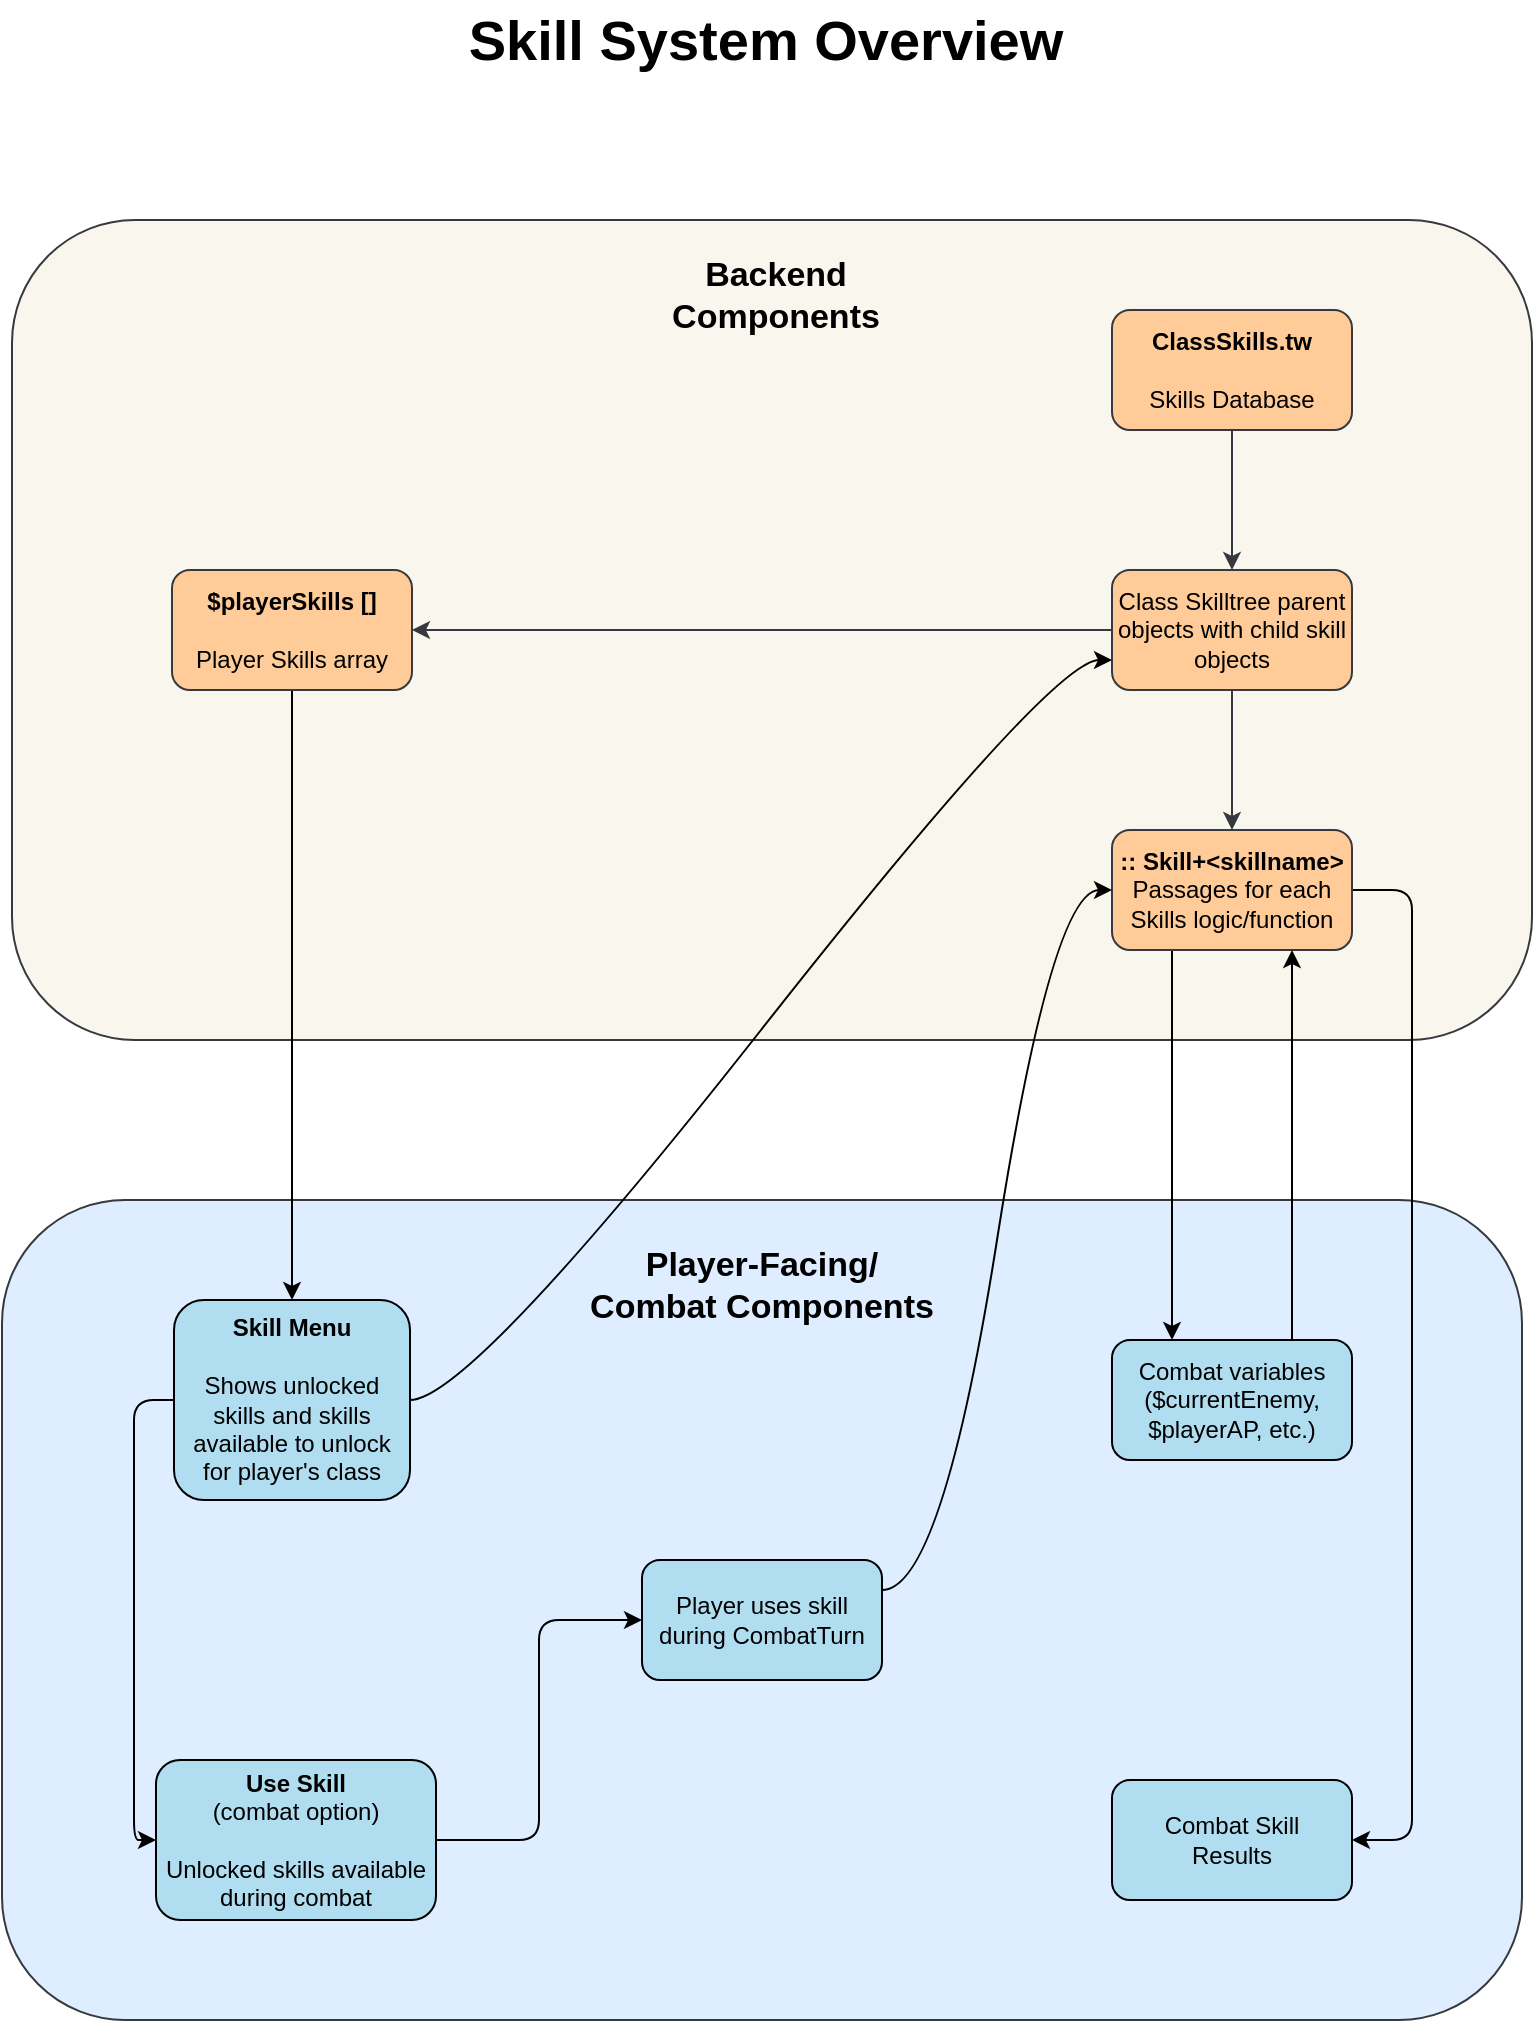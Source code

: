 <mxfile version="23.0.2" type="device">
  <diagram name="Page-1" id="TA_XopPO5sXI1aFnpR3q">
    <mxGraphModel dx="1434" dy="836" grid="1" gridSize="10" guides="1" tooltips="1" connect="1" arrows="1" fold="1" page="1" pageScale="1" pageWidth="850" pageHeight="1100" math="0" shadow="0">
      <root>
        <mxCell id="0" />
        <mxCell id="1" parent="0" />
        <mxCell id="UlYkXJm4JNaiJvEIRhOo-6" value="" style="rounded=1;whiteSpace=wrap;html=1;fillColor=#DEEDFF;strokeColor=#36393d;" vertex="1" parent="1">
          <mxGeometry x="43" y="660" width="760" height="410" as="geometry" />
        </mxCell>
        <mxCell id="UlYkXJm4JNaiJvEIRhOo-5" value="" style="rounded=1;whiteSpace=wrap;html=1;fillColor=#f9f7ed;strokeColor=#36393d;" vertex="1" parent="1">
          <mxGeometry x="48" y="170" width="760" height="410" as="geometry" />
        </mxCell>
        <mxCell id="UlYkXJm4JNaiJvEIRhOo-11" value="" style="edgeStyle=orthogonalEdgeStyle;rounded=0;orthogonalLoop=1;jettySize=auto;html=1;" edge="1" parent="1" source="UlYkXJm4JNaiJvEIRhOo-1" target="UlYkXJm4JNaiJvEIRhOo-10">
          <mxGeometry relative="1" as="geometry" />
        </mxCell>
        <mxCell id="UlYkXJm4JNaiJvEIRhOo-1" value="&lt;b&gt;$playerSkills []&lt;/b&gt;&lt;br&gt;&lt;br&gt;Player Skills array" style="rounded=1;whiteSpace=wrap;html=1;fillColor=#ffcc99;strokeColor=#36393d;" vertex="1" parent="1">
          <mxGeometry x="128" y="345" width="120" height="60" as="geometry" />
        </mxCell>
        <mxCell id="UlYkXJm4JNaiJvEIRhOo-8" value="" style="edgeStyle=orthogonalEdgeStyle;rounded=0;orthogonalLoop=1;jettySize=auto;html=1;fillColor=#f9f7ed;strokeColor=#36393d;" edge="1" parent="1" source="UlYkXJm4JNaiJvEIRhOo-2" target="UlYkXJm4JNaiJvEIRhOo-7">
          <mxGeometry relative="1" as="geometry" />
        </mxCell>
        <mxCell id="UlYkXJm4JNaiJvEIRhOo-2" value="&lt;b&gt;ClassSkills.tw&lt;/b&gt;&lt;br&gt;&lt;br&gt;Skills Database" style="rounded=1;whiteSpace=wrap;html=1;fillColor=#ffcc99;strokeColor=#36393d;" vertex="1" parent="1">
          <mxGeometry x="598" y="215" width="120" height="60" as="geometry" />
        </mxCell>
        <mxCell id="UlYkXJm4JNaiJvEIRhOo-22" style="edgeStyle=orthogonalEdgeStyle;rounded=0;orthogonalLoop=1;jettySize=auto;html=1;exitX=0.25;exitY=1;exitDx=0;exitDy=0;entryX=0.25;entryY=0;entryDx=0;entryDy=0;" edge="1" parent="1" source="UlYkXJm4JNaiJvEIRhOo-3" target="UlYkXJm4JNaiJvEIRhOo-21">
          <mxGeometry relative="1" as="geometry" />
        </mxCell>
        <mxCell id="UlYkXJm4JNaiJvEIRhOo-25" style="edgeStyle=entityRelationEdgeStyle;rounded=1;orthogonalLoop=1;jettySize=auto;html=1;exitX=1;exitY=0.5;exitDx=0;exitDy=0;entryX=1;entryY=0.5;entryDx=0;entryDy=0;curved=0;" edge="1" parent="1" source="UlYkXJm4JNaiJvEIRhOo-3" target="UlYkXJm4JNaiJvEIRhOo-24">
          <mxGeometry relative="1" as="geometry" />
        </mxCell>
        <mxCell id="UlYkXJm4JNaiJvEIRhOo-3" value="&lt;b&gt;:: Skill+&amp;lt;skillname&amp;gt;&lt;/b&gt;&lt;br&gt;Passages for each Skills logic/function" style="rounded=1;whiteSpace=wrap;html=1;fillColor=#ffcc99;strokeColor=#36393d;" vertex="1" parent="1">
          <mxGeometry x="598" y="475" width="120" height="60" as="geometry" />
        </mxCell>
        <mxCell id="UlYkXJm4JNaiJvEIRhOo-18" style="edgeStyle=entityRelationEdgeStyle;rounded=0;orthogonalLoop=1;jettySize=auto;html=1;exitX=1;exitY=0.25;exitDx=0;exitDy=0;curved=1;entryX=0;entryY=0.5;entryDx=0;entryDy=0;" edge="1" parent="1" source="UlYkXJm4JNaiJvEIRhOo-4" target="UlYkXJm4JNaiJvEIRhOo-3">
          <mxGeometry relative="1" as="geometry">
            <mxPoint x="598" y="535" as="targetPoint" />
          </mxGeometry>
        </mxCell>
        <mxCell id="UlYkXJm4JNaiJvEIRhOo-4" value="Player uses skill during CombatTurn" style="rounded=1;whiteSpace=wrap;html=1;fillColor=#b1ddf0;strokeColor=#000000;" vertex="1" parent="1">
          <mxGeometry x="363" y="840" width="120" height="60" as="geometry" />
        </mxCell>
        <mxCell id="UlYkXJm4JNaiJvEIRhOo-9" style="edgeStyle=entityRelationEdgeStyle;rounded=0;orthogonalLoop=1;jettySize=auto;html=1;exitX=0;exitY=0.5;exitDx=0;exitDy=0;entryX=1;entryY=0.5;entryDx=0;entryDy=0;curved=1;fillColor=#f9f7ed;strokeColor=#36393d;" edge="1" parent="1" source="UlYkXJm4JNaiJvEIRhOo-7" target="UlYkXJm4JNaiJvEIRhOo-1">
          <mxGeometry relative="1" as="geometry" />
        </mxCell>
        <mxCell id="UlYkXJm4JNaiJvEIRhOo-16" style="edgeStyle=orthogonalEdgeStyle;rounded=0;orthogonalLoop=1;jettySize=auto;html=1;exitX=0.5;exitY=1;exitDx=0;exitDy=0;entryX=0.5;entryY=0;entryDx=0;entryDy=0;fillColor=#f9f7ed;strokeColor=#36393d;" edge="1" parent="1" source="UlYkXJm4JNaiJvEIRhOo-7" target="UlYkXJm4JNaiJvEIRhOo-3">
          <mxGeometry relative="1" as="geometry" />
        </mxCell>
        <mxCell id="UlYkXJm4JNaiJvEIRhOo-7" value="Class Skilltree parent objects with child skill objects" style="rounded=1;whiteSpace=wrap;html=1;fillColor=#ffcc99;strokeColor=#36393d;" vertex="1" parent="1">
          <mxGeometry x="598" y="345" width="120" height="60" as="geometry" />
        </mxCell>
        <mxCell id="UlYkXJm4JNaiJvEIRhOo-12" style="edgeStyle=entityRelationEdgeStyle;rounded=0;orthogonalLoop=1;jettySize=auto;html=1;exitX=1;exitY=0.5;exitDx=0;exitDy=0;entryX=0;entryY=0.75;entryDx=0;entryDy=0;curved=1;" edge="1" parent="1" source="UlYkXJm4JNaiJvEIRhOo-10" target="UlYkXJm4JNaiJvEIRhOo-7">
          <mxGeometry relative="1" as="geometry" />
        </mxCell>
        <mxCell id="UlYkXJm4JNaiJvEIRhOo-14" value="" style="rounded=1;orthogonalLoop=1;jettySize=auto;html=1;elbow=vertical;exitX=0;exitY=0.5;exitDx=0;exitDy=0;entryX=0;entryY=0.5;entryDx=0;entryDy=0;edgeStyle=orthogonalEdgeStyle;curved=0;" edge="1" parent="1" source="UlYkXJm4JNaiJvEIRhOo-10" target="UlYkXJm4JNaiJvEIRhOo-13">
          <mxGeometry relative="1" as="geometry">
            <mxPoint x="258" y="427.5" as="sourcePoint" />
            <mxPoint x="208" y="700" as="targetPoint" />
          </mxGeometry>
        </mxCell>
        <mxCell id="UlYkXJm4JNaiJvEIRhOo-10" value="&lt;b&gt;Skill Menu&lt;br&gt;&lt;/b&gt;&lt;br&gt;Shows unlocked skills and skills available to unlock for player&#39;s class" style="rounded=1;whiteSpace=wrap;html=1;fillColor=#b1ddf0;strokeColor=#000000;" vertex="1" parent="1">
          <mxGeometry x="129" y="710" width="118" height="100" as="geometry" />
        </mxCell>
        <mxCell id="UlYkXJm4JNaiJvEIRhOo-17" style="edgeStyle=orthogonalEdgeStyle;rounded=1;orthogonalLoop=1;jettySize=auto;html=1;exitX=1;exitY=0.5;exitDx=0;exitDy=0;entryX=0;entryY=0.5;entryDx=0;entryDy=0;curved=0;" edge="1" parent="1" source="UlYkXJm4JNaiJvEIRhOo-13" target="UlYkXJm4JNaiJvEIRhOo-4">
          <mxGeometry relative="1" as="geometry" />
        </mxCell>
        <mxCell id="UlYkXJm4JNaiJvEIRhOo-13" value="&lt;b&gt;Use Skill&lt;br&gt;&lt;/b&gt;(combat option)&lt;br&gt;&lt;br&gt;Unlocked skills available during combat" style="whiteSpace=wrap;html=1;rounded=1;fillColor=#b1ddf0;strokeColor=#000000;" vertex="1" parent="1">
          <mxGeometry x="120" y="940" width="140" height="80" as="geometry" />
        </mxCell>
        <mxCell id="UlYkXJm4JNaiJvEIRhOo-23" style="edgeStyle=orthogonalEdgeStyle;rounded=0;orthogonalLoop=1;jettySize=auto;html=1;exitX=0.75;exitY=0;exitDx=0;exitDy=0;entryX=0.75;entryY=1;entryDx=0;entryDy=0;" edge="1" parent="1" source="UlYkXJm4JNaiJvEIRhOo-21" target="UlYkXJm4JNaiJvEIRhOo-3">
          <mxGeometry relative="1" as="geometry" />
        </mxCell>
        <mxCell id="UlYkXJm4JNaiJvEIRhOo-21" value="Combat variables&lt;br&gt;($currentEnemy, $playerAP, etc.)" style="rounded=1;whiteSpace=wrap;html=1;fillColor=#b1ddf0;strokeColor=#000000;" vertex="1" parent="1">
          <mxGeometry x="598" y="730" width="120" height="60" as="geometry" />
        </mxCell>
        <mxCell id="UlYkXJm4JNaiJvEIRhOo-24" value="Combat Skill&lt;br&gt;Results" style="rounded=1;whiteSpace=wrap;html=1;fillColor=#b1ddf0;strokeColor=#000000;" vertex="1" parent="1">
          <mxGeometry x="598" y="950" width="120" height="60" as="geometry" />
        </mxCell>
        <mxCell id="UlYkXJm4JNaiJvEIRhOo-26" value="Backend Components" style="text;html=1;strokeColor=none;fillColor=#f9f7ed;align=center;verticalAlign=middle;whiteSpace=wrap;rounded=0;fontSize=17;fontStyle=1" vertex="1" parent="1">
          <mxGeometry x="340" y="185" width="180" height="45" as="geometry" />
        </mxCell>
        <mxCell id="UlYkXJm4JNaiJvEIRhOo-27" value="Player-Facing/&lt;br&gt;Combat Components" style="text;html=1;align=center;verticalAlign=middle;whiteSpace=wrap;rounded=0;fontSize=17;fontStyle=1" vertex="1" parent="1">
          <mxGeometry x="333" y="680" width="180" height="45" as="geometry" />
        </mxCell>
        <mxCell id="UlYkXJm4JNaiJvEIRhOo-28" value="Skill System Overview" style="text;html=1;strokeColor=none;fillColor=none;align=center;verticalAlign=middle;whiteSpace=wrap;rounded=0;fontStyle=1;fontSize=28;" vertex="1" parent="1">
          <mxGeometry x="240" y="60" width="370" height="40" as="geometry" />
        </mxCell>
      </root>
    </mxGraphModel>
  </diagram>
</mxfile>
